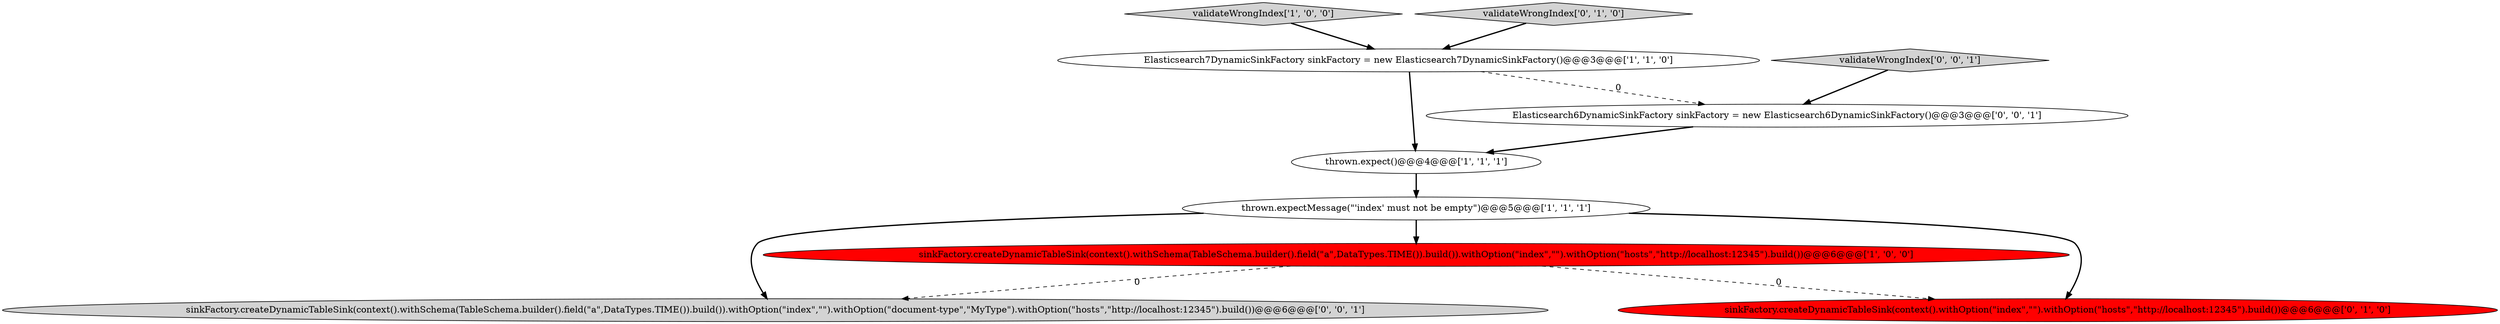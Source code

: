 digraph {
9 [style = filled, label = "Elasticsearch6DynamicSinkFactory sinkFactory = new Elasticsearch6DynamicSinkFactory()@@@3@@@['0', '0', '1']", fillcolor = white, shape = ellipse image = "AAA0AAABBB3BBB"];
8 [style = filled, label = "validateWrongIndex['0', '0', '1']", fillcolor = lightgray, shape = diamond image = "AAA0AAABBB3BBB"];
2 [style = filled, label = "validateWrongIndex['1', '0', '0']", fillcolor = lightgray, shape = diamond image = "AAA0AAABBB1BBB"];
3 [style = filled, label = "thrown.expect()@@@4@@@['1', '1', '1']", fillcolor = white, shape = ellipse image = "AAA0AAABBB1BBB"];
7 [style = filled, label = "sinkFactory.createDynamicTableSink(context().withSchema(TableSchema.builder().field(\"a\",DataTypes.TIME()).build()).withOption(\"index\",\"\").withOption(\"document-type\",\"MyType\").withOption(\"hosts\",\"http://localhost:12345\").build())@@@6@@@['0', '0', '1']", fillcolor = lightgray, shape = ellipse image = "AAA0AAABBB3BBB"];
4 [style = filled, label = "thrown.expectMessage(\"'index' must not be empty\")@@@5@@@['1', '1', '1']", fillcolor = white, shape = ellipse image = "AAA0AAABBB1BBB"];
6 [style = filled, label = "validateWrongIndex['0', '1', '0']", fillcolor = lightgray, shape = diamond image = "AAA0AAABBB2BBB"];
1 [style = filled, label = "Elasticsearch7DynamicSinkFactory sinkFactory = new Elasticsearch7DynamicSinkFactory()@@@3@@@['1', '1', '0']", fillcolor = white, shape = ellipse image = "AAA0AAABBB1BBB"];
5 [style = filled, label = "sinkFactory.createDynamicTableSink(context().withOption(\"index\",\"\").withOption(\"hosts\",\"http://localhost:12345\").build())@@@6@@@['0', '1', '0']", fillcolor = red, shape = ellipse image = "AAA1AAABBB2BBB"];
0 [style = filled, label = "sinkFactory.createDynamicTableSink(context().withSchema(TableSchema.builder().field(\"a\",DataTypes.TIME()).build()).withOption(\"index\",\"\").withOption(\"hosts\",\"http://localhost:12345\").build())@@@6@@@['1', '0', '0']", fillcolor = red, shape = ellipse image = "AAA1AAABBB1BBB"];
1->3 [style = bold, label=""];
9->3 [style = bold, label=""];
6->1 [style = bold, label=""];
1->9 [style = dashed, label="0"];
0->5 [style = dashed, label="0"];
0->7 [style = dashed, label="0"];
4->5 [style = bold, label=""];
3->4 [style = bold, label=""];
2->1 [style = bold, label=""];
4->7 [style = bold, label=""];
4->0 [style = bold, label=""];
8->9 [style = bold, label=""];
}
